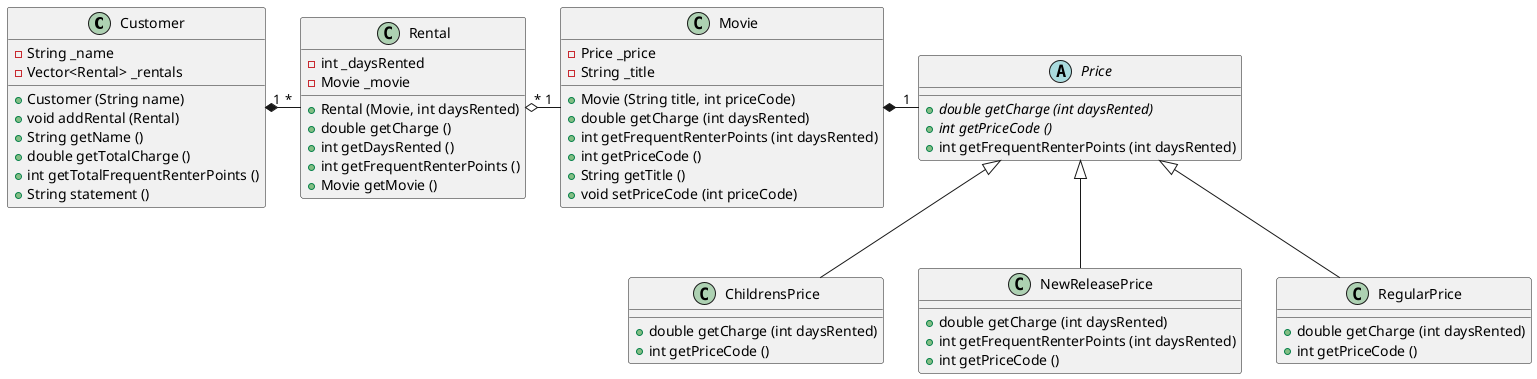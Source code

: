 @startuml
Customer "1" *-   "*" Rental
Rental   "*" o-   "1" Movie
Movie        *-   "1" Price
Price        <|-- ChildrensPrice
Price        <|-- NewReleasePrice
Price        <|-- RegularPrice

class Customer {
    - String _name
    - Vector<Rental> _rentals
    + Customer (String name)
    + void addRental (Rental)
    + String getName ()
    + double getTotalCharge ()
    + int getTotalFrequentRenterPoints ()
    + String statement ()
    }

class Rental {
    - int _daysRented
    - Movie _movie
    + Rental (Movie, int daysRented)
    + double getCharge ()
    + int getDaysRented ()
    + int getFrequentRenterPoints ()
    + Movie getMovie ()
    }

class Movie {
    - Price _price
    - String _title
    + Movie (String title, int priceCode)
    + double getCharge (int daysRented)
    + int getFrequentRenterPoints (int daysRented)
    + int getPriceCode ()
    + String getTitle ()
    + void setPriceCode (int priceCode)
    }

abstract class Price {
    + {abstract} double getCharge (int daysRented)
    + {abstract} int getPriceCode ()
    + int getFrequentRenterPoints (int daysRented)
    }

class ChildrensPrice {
    + double getCharge (int daysRented)
    + int getPriceCode ()
    }

class NewReleasePrice {
    + double getCharge (int daysRented)
    + int getFrequentRenterPoints (int daysRented)
    + int getPriceCode ()
    }

class RegularPrice {
    + double getCharge (int daysRented)
    + int getPriceCode ()
    }

@enduml
